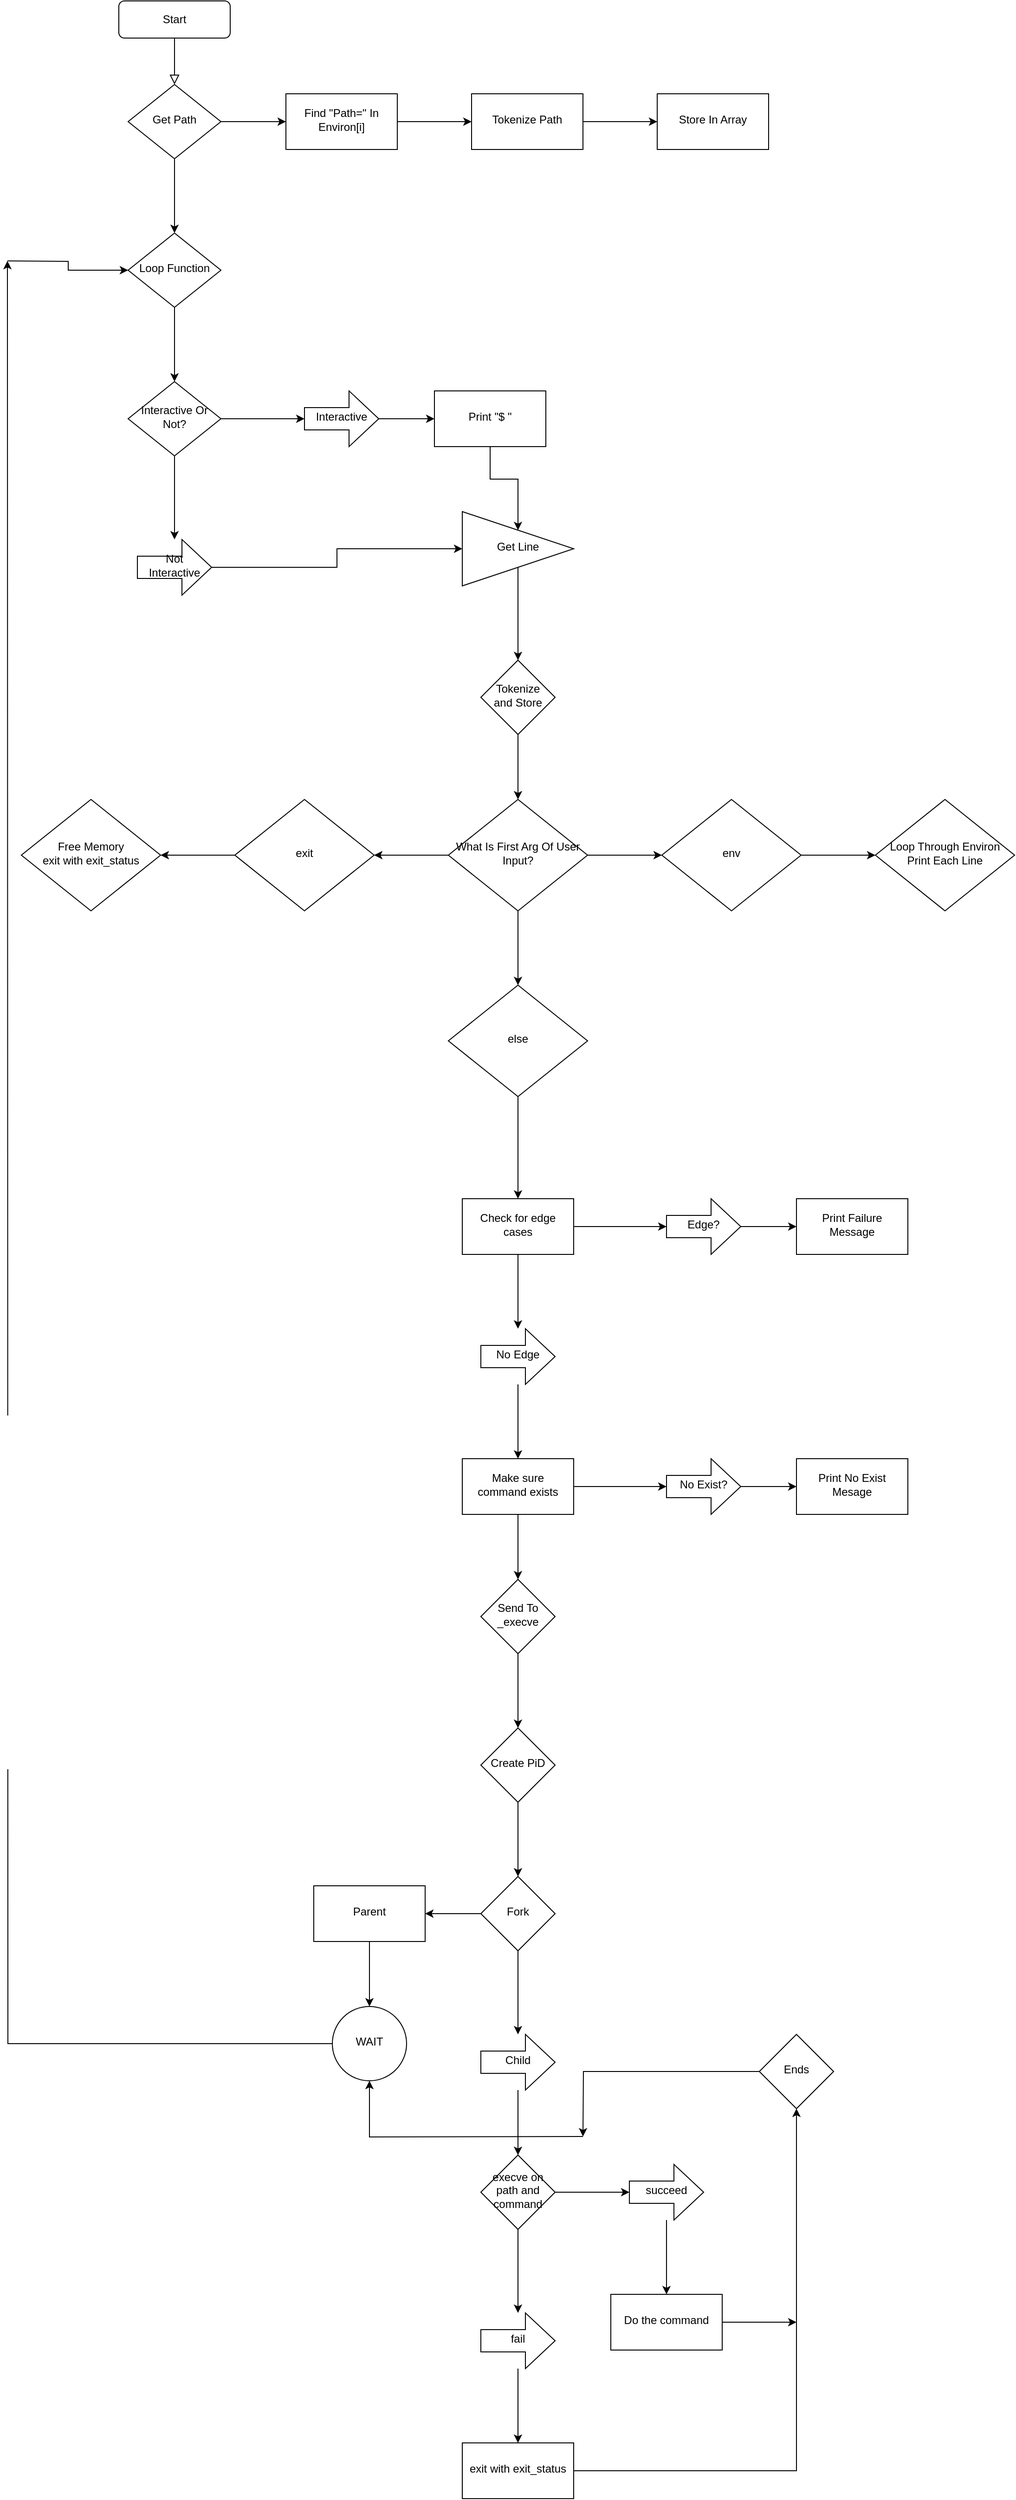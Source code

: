<mxfile version="20.7.4" type="github">
  <diagram id="C5RBs43oDa-KdzZeNtuy" name="Page-1">
    <mxGraphModel dx="1195" dy="692" grid="1" gridSize="10" guides="1" tooltips="1" connect="1" arrows="1" fold="1" page="1" pageScale="1" pageWidth="827" pageHeight="1169" math="0" shadow="0">
      <root>
        <mxCell id="WIyWlLk6GJQsqaUBKTNV-0" />
        <mxCell id="WIyWlLk6GJQsqaUBKTNV-1" parent="WIyWlLk6GJQsqaUBKTNV-0" />
        <mxCell id="WIyWlLk6GJQsqaUBKTNV-2" value="" style="rounded=0;html=1;jettySize=auto;orthogonalLoop=1;fontSize=11;endArrow=block;endFill=0;endSize=8;strokeWidth=1;shadow=0;labelBackgroundColor=none;edgeStyle=orthogonalEdgeStyle;" parent="WIyWlLk6GJQsqaUBKTNV-1" source="WIyWlLk6GJQsqaUBKTNV-3" target="WIyWlLk6GJQsqaUBKTNV-6" edge="1">
          <mxGeometry relative="1" as="geometry" />
        </mxCell>
        <mxCell id="WIyWlLk6GJQsqaUBKTNV-3" value="Start" style="rounded=1;whiteSpace=wrap;html=1;fontSize=12;glass=0;strokeWidth=1;shadow=0;" parent="WIyWlLk6GJQsqaUBKTNV-1" vertex="1">
          <mxGeometry x="160" y="80" width="120" height="40" as="geometry" />
        </mxCell>
        <mxCell id="wFF-H1AZ3Ygg1HiLSA4w-1" value="" style="edgeStyle=orthogonalEdgeStyle;rounded=0;orthogonalLoop=1;jettySize=auto;html=1;" edge="1" parent="WIyWlLk6GJQsqaUBKTNV-1" source="WIyWlLk6GJQsqaUBKTNV-6" target="wFF-H1AZ3Ygg1HiLSA4w-0">
          <mxGeometry relative="1" as="geometry" />
        </mxCell>
        <mxCell id="wFF-H1AZ3Ygg1HiLSA4w-7" value="" style="edgeStyle=orthogonalEdgeStyle;rounded=0;orthogonalLoop=1;jettySize=auto;html=1;" edge="1" parent="WIyWlLk6GJQsqaUBKTNV-1" source="WIyWlLk6GJQsqaUBKTNV-6" target="wFF-H1AZ3Ygg1HiLSA4w-6">
          <mxGeometry relative="1" as="geometry" />
        </mxCell>
        <mxCell id="WIyWlLk6GJQsqaUBKTNV-6" value="Get Path" style="rhombus;whiteSpace=wrap;html=1;shadow=0;fontFamily=Helvetica;fontSize=12;align=center;strokeWidth=1;spacing=6;spacingTop=-4;" parent="WIyWlLk6GJQsqaUBKTNV-1" vertex="1">
          <mxGeometry x="170" y="170" width="100" height="80" as="geometry" />
        </mxCell>
        <mxCell id="wFF-H1AZ3Ygg1HiLSA4w-3" value="" style="edgeStyle=orthogonalEdgeStyle;rounded=0;orthogonalLoop=1;jettySize=auto;html=1;" edge="1" parent="WIyWlLk6GJQsqaUBKTNV-1" source="wFF-H1AZ3Ygg1HiLSA4w-0" target="wFF-H1AZ3Ygg1HiLSA4w-2">
          <mxGeometry relative="1" as="geometry" />
        </mxCell>
        <mxCell id="wFF-H1AZ3Ygg1HiLSA4w-0" value="Find &quot;Path=&quot; In Environ[i]" style="whiteSpace=wrap;html=1;shadow=0;strokeWidth=1;spacing=6;spacingTop=-4;" vertex="1" parent="WIyWlLk6GJQsqaUBKTNV-1">
          <mxGeometry x="340" y="180" width="120" height="60" as="geometry" />
        </mxCell>
        <mxCell id="wFF-H1AZ3Ygg1HiLSA4w-5" value="" style="edgeStyle=orthogonalEdgeStyle;rounded=0;orthogonalLoop=1;jettySize=auto;html=1;" edge="1" parent="WIyWlLk6GJQsqaUBKTNV-1" source="wFF-H1AZ3Ygg1HiLSA4w-2" target="wFF-H1AZ3Ygg1HiLSA4w-4">
          <mxGeometry relative="1" as="geometry" />
        </mxCell>
        <mxCell id="wFF-H1AZ3Ygg1HiLSA4w-2" value="Tokenize Path" style="whiteSpace=wrap;html=1;shadow=0;strokeWidth=1;spacing=6;spacingTop=-4;" vertex="1" parent="WIyWlLk6GJQsqaUBKTNV-1">
          <mxGeometry x="540" y="180" width="120" height="60" as="geometry" />
        </mxCell>
        <mxCell id="wFF-H1AZ3Ygg1HiLSA4w-4" value="Store In Array" style="whiteSpace=wrap;html=1;shadow=0;strokeWidth=1;spacing=6;spacingTop=-4;" vertex="1" parent="WIyWlLk6GJQsqaUBKTNV-1">
          <mxGeometry x="740" y="180" width="120" height="60" as="geometry" />
        </mxCell>
        <mxCell id="wFF-H1AZ3Ygg1HiLSA4w-11" value="" style="edgeStyle=orthogonalEdgeStyle;rounded=0;orthogonalLoop=1;jettySize=auto;html=1;" edge="1" parent="WIyWlLk6GJQsqaUBKTNV-1" source="wFF-H1AZ3Ygg1HiLSA4w-6" target="wFF-H1AZ3Ygg1HiLSA4w-10">
          <mxGeometry relative="1" as="geometry" />
        </mxCell>
        <mxCell id="wFF-H1AZ3Ygg1HiLSA4w-107" style="edgeStyle=orthogonalEdgeStyle;rounded=0;orthogonalLoop=1;jettySize=auto;html=1;entryX=0;entryY=0.5;entryDx=0;entryDy=0;" edge="1" parent="WIyWlLk6GJQsqaUBKTNV-1" target="wFF-H1AZ3Ygg1HiLSA4w-6">
          <mxGeometry relative="1" as="geometry">
            <mxPoint x="110" y="370" as="targetPoint" />
            <mxPoint x="40" y="360" as="sourcePoint" />
          </mxGeometry>
        </mxCell>
        <mxCell id="wFF-H1AZ3Ygg1HiLSA4w-6" value="Loop Function" style="rhombus;whiteSpace=wrap;html=1;shadow=0;fontFamily=Helvetica;fontSize=12;align=center;strokeWidth=1;spacing=6;spacingTop=-4;" vertex="1" parent="WIyWlLk6GJQsqaUBKTNV-1">
          <mxGeometry x="170" y="330" width="100" height="80" as="geometry" />
        </mxCell>
        <mxCell id="wFF-H1AZ3Ygg1HiLSA4w-13" value="" style="edgeStyle=orthogonalEdgeStyle;rounded=0;orthogonalLoop=1;jettySize=auto;html=1;" edge="1" parent="WIyWlLk6GJQsqaUBKTNV-1" source="wFF-H1AZ3Ygg1HiLSA4w-10" target="wFF-H1AZ3Ygg1HiLSA4w-12">
          <mxGeometry relative="1" as="geometry" />
        </mxCell>
        <mxCell id="wFF-H1AZ3Ygg1HiLSA4w-15" value="" style="edgeStyle=orthogonalEdgeStyle;rounded=0;orthogonalLoop=1;jettySize=auto;html=1;" edge="1" parent="WIyWlLk6GJQsqaUBKTNV-1" source="wFF-H1AZ3Ygg1HiLSA4w-10" target="wFF-H1AZ3Ygg1HiLSA4w-14">
          <mxGeometry relative="1" as="geometry" />
        </mxCell>
        <mxCell id="wFF-H1AZ3Ygg1HiLSA4w-10" value="Interactive Or Not?" style="rhombus;whiteSpace=wrap;html=1;shadow=0;fontFamily=Helvetica;fontSize=12;align=center;strokeWidth=1;spacing=6;spacingTop=-4;" vertex="1" parent="WIyWlLk6GJQsqaUBKTNV-1">
          <mxGeometry x="170" y="490" width="100" height="80" as="geometry" />
        </mxCell>
        <mxCell id="wFF-H1AZ3Ygg1HiLSA4w-17" value="" style="edgeStyle=orthogonalEdgeStyle;rounded=0;orthogonalLoop=1;jettySize=auto;html=1;" edge="1" parent="WIyWlLk6GJQsqaUBKTNV-1" source="wFF-H1AZ3Ygg1HiLSA4w-12" target="wFF-H1AZ3Ygg1HiLSA4w-16">
          <mxGeometry relative="1" as="geometry" />
        </mxCell>
        <mxCell id="wFF-H1AZ3Ygg1HiLSA4w-12" value="Interactive" style="shape=singleArrow;whiteSpace=wrap;html=1;arrowWidth=0.4;arrowSize=0.4;shadow=0;strokeWidth=1;spacing=6;spacingTop=-4;" vertex="1" parent="WIyWlLk6GJQsqaUBKTNV-1">
          <mxGeometry x="360" y="500" width="80" height="60" as="geometry" />
        </mxCell>
        <mxCell id="wFF-H1AZ3Ygg1HiLSA4w-20" style="edgeStyle=orthogonalEdgeStyle;rounded=0;orthogonalLoop=1;jettySize=auto;html=1;" edge="1" parent="WIyWlLk6GJQsqaUBKTNV-1" source="wFF-H1AZ3Ygg1HiLSA4w-14" target="wFF-H1AZ3Ygg1HiLSA4w-18">
          <mxGeometry relative="1" as="geometry" />
        </mxCell>
        <mxCell id="wFF-H1AZ3Ygg1HiLSA4w-14" value="Not Interactive" style="shape=singleArrow;whiteSpace=wrap;html=1;arrowWidth=0.4;arrowSize=0.4;shadow=0;strokeWidth=1;spacing=6;spacingTop=-4;" vertex="1" parent="WIyWlLk6GJQsqaUBKTNV-1">
          <mxGeometry x="180" y="660" width="80" height="60" as="geometry" />
        </mxCell>
        <mxCell id="wFF-H1AZ3Ygg1HiLSA4w-19" value="" style="edgeStyle=orthogonalEdgeStyle;rounded=0;orthogonalLoop=1;jettySize=auto;html=1;" edge="1" parent="WIyWlLk6GJQsqaUBKTNV-1" source="wFF-H1AZ3Ygg1HiLSA4w-16" target="wFF-H1AZ3Ygg1HiLSA4w-18">
          <mxGeometry relative="1" as="geometry" />
        </mxCell>
        <mxCell id="wFF-H1AZ3Ygg1HiLSA4w-16" value="Print &quot;$ &quot;" style="whiteSpace=wrap;html=1;shadow=0;strokeWidth=1;spacing=6;spacingTop=-4;" vertex="1" parent="WIyWlLk6GJQsqaUBKTNV-1">
          <mxGeometry x="500" y="500" width="120" height="60" as="geometry" />
        </mxCell>
        <mxCell id="wFF-H1AZ3Ygg1HiLSA4w-22" value="" style="edgeStyle=orthogonalEdgeStyle;rounded=0;orthogonalLoop=1;jettySize=auto;html=1;" edge="1" parent="WIyWlLk6GJQsqaUBKTNV-1" source="wFF-H1AZ3Ygg1HiLSA4w-18" target="wFF-H1AZ3Ygg1HiLSA4w-21">
          <mxGeometry relative="1" as="geometry" />
        </mxCell>
        <mxCell id="wFF-H1AZ3Ygg1HiLSA4w-18" value="Get Line" style="triangle;whiteSpace=wrap;html=1;shadow=0;strokeWidth=1;spacing=6;spacingTop=-4;" vertex="1" parent="WIyWlLk6GJQsqaUBKTNV-1">
          <mxGeometry x="530" y="630" width="120" height="80" as="geometry" />
        </mxCell>
        <mxCell id="wFF-H1AZ3Ygg1HiLSA4w-24" value="" style="edgeStyle=orthogonalEdgeStyle;rounded=0;orthogonalLoop=1;jettySize=auto;html=1;" edge="1" parent="WIyWlLk6GJQsqaUBKTNV-1" source="wFF-H1AZ3Ygg1HiLSA4w-21" target="wFF-H1AZ3Ygg1HiLSA4w-23">
          <mxGeometry relative="1" as="geometry" />
        </mxCell>
        <mxCell id="wFF-H1AZ3Ygg1HiLSA4w-21" value="Tokenize and Store" style="rhombus;whiteSpace=wrap;html=1;shadow=0;strokeWidth=1;spacing=6;spacingTop=-4;" vertex="1" parent="WIyWlLk6GJQsqaUBKTNV-1">
          <mxGeometry x="550" y="790" width="80" height="80" as="geometry" />
        </mxCell>
        <mxCell id="wFF-H1AZ3Ygg1HiLSA4w-26" value="" style="edgeStyle=orthogonalEdgeStyle;rounded=0;orthogonalLoop=1;jettySize=auto;html=1;" edge="1" parent="WIyWlLk6GJQsqaUBKTNV-1" source="wFF-H1AZ3Ygg1HiLSA4w-23" target="wFF-H1AZ3Ygg1HiLSA4w-25">
          <mxGeometry relative="1" as="geometry" />
        </mxCell>
        <mxCell id="wFF-H1AZ3Ygg1HiLSA4w-28" value="" style="edgeStyle=orthogonalEdgeStyle;rounded=0;orthogonalLoop=1;jettySize=auto;html=1;" edge="1" parent="WIyWlLk6GJQsqaUBKTNV-1" source="wFF-H1AZ3Ygg1HiLSA4w-23" target="wFF-H1AZ3Ygg1HiLSA4w-27">
          <mxGeometry relative="1" as="geometry" />
        </mxCell>
        <mxCell id="wFF-H1AZ3Ygg1HiLSA4w-30" value="" style="edgeStyle=orthogonalEdgeStyle;rounded=0;orthogonalLoop=1;jettySize=auto;html=1;" edge="1" parent="WIyWlLk6GJQsqaUBKTNV-1" source="wFF-H1AZ3Ygg1HiLSA4w-23" target="wFF-H1AZ3Ygg1HiLSA4w-29">
          <mxGeometry relative="1" as="geometry" />
        </mxCell>
        <mxCell id="wFF-H1AZ3Ygg1HiLSA4w-23" value="What Is First Arg Of User Input?" style="rhombus;whiteSpace=wrap;html=1;shadow=0;strokeWidth=1;spacing=6;spacingTop=-4;" vertex="1" parent="WIyWlLk6GJQsqaUBKTNV-1">
          <mxGeometry x="515" y="940" width="150" height="120" as="geometry" />
        </mxCell>
        <mxCell id="wFF-H1AZ3Ygg1HiLSA4w-32" value="" style="edgeStyle=orthogonalEdgeStyle;rounded=0;orthogonalLoop=1;jettySize=auto;html=1;" edge="1" parent="WIyWlLk6GJQsqaUBKTNV-1" source="wFF-H1AZ3Ygg1HiLSA4w-25" target="wFF-H1AZ3Ygg1HiLSA4w-31">
          <mxGeometry relative="1" as="geometry" />
        </mxCell>
        <mxCell id="wFF-H1AZ3Ygg1HiLSA4w-25" value="exit" style="rhombus;whiteSpace=wrap;html=1;shadow=0;strokeWidth=1;spacing=6;spacingTop=-4;" vertex="1" parent="WIyWlLk6GJQsqaUBKTNV-1">
          <mxGeometry x="285" y="940" width="150" height="120" as="geometry" />
        </mxCell>
        <mxCell id="wFF-H1AZ3Ygg1HiLSA4w-36" value="" style="edgeStyle=orthogonalEdgeStyle;rounded=0;orthogonalLoop=1;jettySize=auto;html=1;" edge="1" parent="WIyWlLk6GJQsqaUBKTNV-1" source="wFF-H1AZ3Ygg1HiLSA4w-27" target="wFF-H1AZ3Ygg1HiLSA4w-35">
          <mxGeometry relative="1" as="geometry" />
        </mxCell>
        <mxCell id="wFF-H1AZ3Ygg1HiLSA4w-27" value="env" style="rhombus;whiteSpace=wrap;html=1;shadow=0;strokeWidth=1;spacing=6;spacingTop=-4;" vertex="1" parent="WIyWlLk6GJQsqaUBKTNV-1">
          <mxGeometry x="745" y="940" width="150" height="120" as="geometry" />
        </mxCell>
        <mxCell id="wFF-H1AZ3Ygg1HiLSA4w-38" value="" style="edgeStyle=orthogonalEdgeStyle;rounded=0;orthogonalLoop=1;jettySize=auto;html=1;" edge="1" parent="WIyWlLk6GJQsqaUBKTNV-1" source="wFF-H1AZ3Ygg1HiLSA4w-29" target="wFF-H1AZ3Ygg1HiLSA4w-37">
          <mxGeometry relative="1" as="geometry" />
        </mxCell>
        <mxCell id="wFF-H1AZ3Ygg1HiLSA4w-29" value="else" style="rhombus;whiteSpace=wrap;html=1;shadow=0;strokeWidth=1;spacing=6;spacingTop=-4;" vertex="1" parent="WIyWlLk6GJQsqaUBKTNV-1">
          <mxGeometry x="515" y="1140" width="150" height="120" as="geometry" />
        </mxCell>
        <mxCell id="wFF-H1AZ3Ygg1HiLSA4w-31" value="Free Memory&lt;br&gt;exit with exit_status" style="rhombus;whiteSpace=wrap;html=1;shadow=0;strokeWidth=1;spacing=6;spacingTop=-4;" vertex="1" parent="WIyWlLk6GJQsqaUBKTNV-1">
          <mxGeometry x="55" y="940" width="150" height="120" as="geometry" />
        </mxCell>
        <mxCell id="wFF-H1AZ3Ygg1HiLSA4w-35" value="Loop Through Environ&lt;br&gt;Print Each Line" style="rhombus;whiteSpace=wrap;html=1;shadow=0;strokeWidth=1;spacing=6;spacingTop=-4;" vertex="1" parent="WIyWlLk6GJQsqaUBKTNV-1">
          <mxGeometry x="975" y="940" width="150" height="120" as="geometry" />
        </mxCell>
        <mxCell id="wFF-H1AZ3Ygg1HiLSA4w-42" value="" style="edgeStyle=orthogonalEdgeStyle;rounded=0;orthogonalLoop=1;jettySize=auto;html=1;" edge="1" parent="WIyWlLk6GJQsqaUBKTNV-1" source="wFF-H1AZ3Ygg1HiLSA4w-37" target="wFF-H1AZ3Ygg1HiLSA4w-41">
          <mxGeometry relative="1" as="geometry" />
        </mxCell>
        <mxCell id="wFF-H1AZ3Ygg1HiLSA4w-46" value="" style="edgeStyle=orthogonalEdgeStyle;rounded=0;orthogonalLoop=1;jettySize=auto;html=1;" edge="1" parent="WIyWlLk6GJQsqaUBKTNV-1" source="wFF-H1AZ3Ygg1HiLSA4w-37" target="wFF-H1AZ3Ygg1HiLSA4w-45">
          <mxGeometry relative="1" as="geometry" />
        </mxCell>
        <mxCell id="wFF-H1AZ3Ygg1HiLSA4w-37" value="Check for edge cases" style="whiteSpace=wrap;html=1;shadow=0;strokeWidth=1;spacing=6;spacingTop=-4;" vertex="1" parent="WIyWlLk6GJQsqaUBKTNV-1">
          <mxGeometry x="530" y="1370" width="120" height="60" as="geometry" />
        </mxCell>
        <mxCell id="wFF-H1AZ3Ygg1HiLSA4w-44" value="" style="edgeStyle=orthogonalEdgeStyle;rounded=0;orthogonalLoop=1;jettySize=auto;html=1;" edge="1" parent="WIyWlLk6GJQsqaUBKTNV-1" source="wFF-H1AZ3Ygg1HiLSA4w-41" target="wFF-H1AZ3Ygg1HiLSA4w-43">
          <mxGeometry relative="1" as="geometry" />
        </mxCell>
        <mxCell id="wFF-H1AZ3Ygg1HiLSA4w-41" value="Edge?" style="shape=singleArrow;whiteSpace=wrap;html=1;arrowWidth=0.4;arrowSize=0.4;shadow=0;strokeWidth=1;spacing=6;spacingTop=-4;" vertex="1" parent="WIyWlLk6GJQsqaUBKTNV-1">
          <mxGeometry x="750" y="1370" width="80" height="60" as="geometry" />
        </mxCell>
        <mxCell id="wFF-H1AZ3Ygg1HiLSA4w-43" value="Print Failure Message" style="whiteSpace=wrap;html=1;shadow=0;strokeWidth=1;spacing=6;spacingTop=-4;" vertex="1" parent="WIyWlLk6GJQsqaUBKTNV-1">
          <mxGeometry x="890" y="1370" width="120" height="60" as="geometry" />
        </mxCell>
        <mxCell id="wFF-H1AZ3Ygg1HiLSA4w-48" value="" style="edgeStyle=orthogonalEdgeStyle;rounded=0;orthogonalLoop=1;jettySize=auto;html=1;" edge="1" parent="WIyWlLk6GJQsqaUBKTNV-1" source="wFF-H1AZ3Ygg1HiLSA4w-45" target="wFF-H1AZ3Ygg1HiLSA4w-47">
          <mxGeometry relative="1" as="geometry" />
        </mxCell>
        <mxCell id="wFF-H1AZ3Ygg1HiLSA4w-45" value="No Edge" style="shape=singleArrow;whiteSpace=wrap;html=1;arrowWidth=0.4;arrowSize=0.4;shadow=0;strokeWidth=1;spacing=6;spacingTop=-4;" vertex="1" parent="WIyWlLk6GJQsqaUBKTNV-1">
          <mxGeometry x="550" y="1510" width="80" height="60" as="geometry" />
        </mxCell>
        <mxCell id="wFF-H1AZ3Ygg1HiLSA4w-51" value="" style="edgeStyle=orthogonalEdgeStyle;rounded=0;orthogonalLoop=1;jettySize=auto;html=1;" edge="1" parent="WIyWlLk6GJQsqaUBKTNV-1" source="wFF-H1AZ3Ygg1HiLSA4w-47" target="wFF-H1AZ3Ygg1HiLSA4w-50">
          <mxGeometry relative="1" as="geometry" />
        </mxCell>
        <mxCell id="wFF-H1AZ3Ygg1HiLSA4w-57" value="" style="edgeStyle=orthogonalEdgeStyle;rounded=0;orthogonalLoop=1;jettySize=auto;html=1;" edge="1" parent="WIyWlLk6GJQsqaUBKTNV-1" source="wFF-H1AZ3Ygg1HiLSA4w-47" target="wFF-H1AZ3Ygg1HiLSA4w-56">
          <mxGeometry relative="1" as="geometry" />
        </mxCell>
        <mxCell id="wFF-H1AZ3Ygg1HiLSA4w-47" value="Make sure command exists" style="whiteSpace=wrap;html=1;shadow=0;strokeWidth=1;spacing=6;spacingTop=-4;" vertex="1" parent="WIyWlLk6GJQsqaUBKTNV-1">
          <mxGeometry x="530" y="1650" width="120" height="60" as="geometry" />
        </mxCell>
        <mxCell id="wFF-H1AZ3Ygg1HiLSA4w-55" value="" style="edgeStyle=orthogonalEdgeStyle;rounded=0;orthogonalLoop=1;jettySize=auto;html=1;" edge="1" parent="WIyWlLk6GJQsqaUBKTNV-1" source="wFF-H1AZ3Ygg1HiLSA4w-50" target="wFF-H1AZ3Ygg1HiLSA4w-54">
          <mxGeometry relative="1" as="geometry" />
        </mxCell>
        <mxCell id="wFF-H1AZ3Ygg1HiLSA4w-50" value="No Exist?" style="shape=singleArrow;whiteSpace=wrap;html=1;arrowWidth=0.4;arrowSize=0.4;shadow=0;strokeWidth=1;spacing=6;spacingTop=-4;" vertex="1" parent="WIyWlLk6GJQsqaUBKTNV-1">
          <mxGeometry x="750" y="1650" width="80" height="60" as="geometry" />
        </mxCell>
        <mxCell id="wFF-H1AZ3Ygg1HiLSA4w-54" value="Print No Exist&lt;br&gt;Mesage" style="whiteSpace=wrap;html=1;shadow=0;strokeWidth=1;spacing=6;spacingTop=-4;" vertex="1" parent="WIyWlLk6GJQsqaUBKTNV-1">
          <mxGeometry x="890" y="1650" width="120" height="60" as="geometry" />
        </mxCell>
        <mxCell id="wFF-H1AZ3Ygg1HiLSA4w-60" value="" style="edgeStyle=orthogonalEdgeStyle;rounded=0;orthogonalLoop=1;jettySize=auto;html=1;" edge="1" parent="WIyWlLk6GJQsqaUBKTNV-1" source="wFF-H1AZ3Ygg1HiLSA4w-56" target="wFF-H1AZ3Ygg1HiLSA4w-59">
          <mxGeometry relative="1" as="geometry" />
        </mxCell>
        <mxCell id="wFF-H1AZ3Ygg1HiLSA4w-56" value="Send To&lt;br&gt;_execve" style="rhombus;whiteSpace=wrap;html=1;shadow=0;strokeWidth=1;spacing=6;spacingTop=-4;" vertex="1" parent="WIyWlLk6GJQsqaUBKTNV-1">
          <mxGeometry x="550" y="1780" width="80" height="80" as="geometry" />
        </mxCell>
        <mxCell id="wFF-H1AZ3Ygg1HiLSA4w-62" value="" style="edgeStyle=orthogonalEdgeStyle;rounded=0;orthogonalLoop=1;jettySize=auto;html=1;" edge="1" parent="WIyWlLk6GJQsqaUBKTNV-1" source="wFF-H1AZ3Ygg1HiLSA4w-59" target="wFF-H1AZ3Ygg1HiLSA4w-61">
          <mxGeometry relative="1" as="geometry" />
        </mxCell>
        <mxCell id="wFF-H1AZ3Ygg1HiLSA4w-59" value="Create PiD" style="rhombus;whiteSpace=wrap;html=1;shadow=0;strokeWidth=1;spacing=6;spacingTop=-4;" vertex="1" parent="WIyWlLk6GJQsqaUBKTNV-1">
          <mxGeometry x="550" y="1940" width="80" height="80" as="geometry" />
        </mxCell>
        <mxCell id="wFF-H1AZ3Ygg1HiLSA4w-72" value="" style="edgeStyle=orthogonalEdgeStyle;rounded=0;orthogonalLoop=1;jettySize=auto;html=1;" edge="1" parent="WIyWlLk6GJQsqaUBKTNV-1" source="wFF-H1AZ3Ygg1HiLSA4w-61" target="wFF-H1AZ3Ygg1HiLSA4w-71">
          <mxGeometry relative="1" as="geometry" />
        </mxCell>
        <mxCell id="wFF-H1AZ3Ygg1HiLSA4w-101" value="" style="edgeStyle=orthogonalEdgeStyle;rounded=0;orthogonalLoop=1;jettySize=auto;html=1;" edge="1" parent="WIyWlLk6GJQsqaUBKTNV-1" source="wFF-H1AZ3Ygg1HiLSA4w-61" target="wFF-H1AZ3Ygg1HiLSA4w-100">
          <mxGeometry relative="1" as="geometry" />
        </mxCell>
        <mxCell id="wFF-H1AZ3Ygg1HiLSA4w-61" value="Fork" style="rhombus;whiteSpace=wrap;html=1;shadow=0;strokeWidth=1;spacing=6;spacingTop=-4;" vertex="1" parent="WIyWlLk6GJQsqaUBKTNV-1">
          <mxGeometry x="550" y="2100" width="80" height="80" as="geometry" />
        </mxCell>
        <mxCell id="wFF-H1AZ3Ygg1HiLSA4w-76" value="" style="edgeStyle=orthogonalEdgeStyle;rounded=0;orthogonalLoop=1;jettySize=auto;html=1;" edge="1" parent="WIyWlLk6GJQsqaUBKTNV-1" source="wFF-H1AZ3Ygg1HiLSA4w-71" target="wFF-H1AZ3Ygg1HiLSA4w-75">
          <mxGeometry relative="1" as="geometry" />
        </mxCell>
        <mxCell id="wFF-H1AZ3Ygg1HiLSA4w-71" value="Child" style="shape=singleArrow;whiteSpace=wrap;html=1;arrowWidth=0.4;arrowSize=0.4;shadow=0;strokeWidth=1;spacing=6;spacingTop=-4;" vertex="1" parent="WIyWlLk6GJQsqaUBKTNV-1">
          <mxGeometry x="550" y="2270" width="80" height="60" as="geometry" />
        </mxCell>
        <mxCell id="wFF-H1AZ3Ygg1HiLSA4w-104" style="edgeStyle=orthogonalEdgeStyle;rounded=0;orthogonalLoop=1;jettySize=auto;html=1;" edge="1" parent="WIyWlLk6GJQsqaUBKTNV-1" source="wFF-H1AZ3Ygg1HiLSA4w-73">
          <mxGeometry relative="1" as="geometry">
            <mxPoint x="660" y="2380" as="targetPoint" />
          </mxGeometry>
        </mxCell>
        <mxCell id="wFF-H1AZ3Ygg1HiLSA4w-105" style="edgeStyle=orthogonalEdgeStyle;rounded=0;orthogonalLoop=1;jettySize=auto;html=1;entryX=0.5;entryY=1;entryDx=0;entryDy=0;" edge="1" parent="WIyWlLk6GJQsqaUBKTNV-1" target="wFF-H1AZ3Ygg1HiLSA4w-102">
          <mxGeometry relative="1" as="geometry">
            <mxPoint x="900" y="2190" as="targetPoint" />
            <mxPoint x="660" y="2380" as="sourcePoint" />
          </mxGeometry>
        </mxCell>
        <mxCell id="wFF-H1AZ3Ygg1HiLSA4w-73" value="Ends" style="rhombus;whiteSpace=wrap;html=1;shadow=0;strokeWidth=1;spacing=6;spacingTop=-4;" vertex="1" parent="WIyWlLk6GJQsqaUBKTNV-1">
          <mxGeometry x="850" y="2270" width="80" height="80" as="geometry" />
        </mxCell>
        <mxCell id="wFF-H1AZ3Ygg1HiLSA4w-80" value="" style="edgeStyle=orthogonalEdgeStyle;rounded=0;orthogonalLoop=1;jettySize=auto;html=1;" edge="1" parent="WIyWlLk6GJQsqaUBKTNV-1" source="wFF-H1AZ3Ygg1HiLSA4w-75" target="wFF-H1AZ3Ygg1HiLSA4w-79">
          <mxGeometry relative="1" as="geometry" />
        </mxCell>
        <mxCell id="wFF-H1AZ3Ygg1HiLSA4w-82" value="" style="edgeStyle=orthogonalEdgeStyle;rounded=0;orthogonalLoop=1;jettySize=auto;html=1;" edge="1" parent="WIyWlLk6GJQsqaUBKTNV-1" source="wFF-H1AZ3Ygg1HiLSA4w-75" target="wFF-H1AZ3Ygg1HiLSA4w-81">
          <mxGeometry relative="1" as="geometry" />
        </mxCell>
        <mxCell id="wFF-H1AZ3Ygg1HiLSA4w-75" value="execve on path and command" style="rhombus;whiteSpace=wrap;html=1;shadow=0;strokeWidth=1;spacing=6;spacingTop=-4;" vertex="1" parent="WIyWlLk6GJQsqaUBKTNV-1">
          <mxGeometry x="550" y="2400" width="80" height="80" as="geometry" />
        </mxCell>
        <mxCell id="wFF-H1AZ3Ygg1HiLSA4w-89" value="" style="edgeStyle=orthogonalEdgeStyle;rounded=0;orthogonalLoop=1;jettySize=auto;html=1;" edge="1" parent="WIyWlLk6GJQsqaUBKTNV-1" source="wFF-H1AZ3Ygg1HiLSA4w-79" target="wFF-H1AZ3Ygg1HiLSA4w-88">
          <mxGeometry relative="1" as="geometry" />
        </mxCell>
        <mxCell id="wFF-H1AZ3Ygg1HiLSA4w-79" value="succeed" style="shape=singleArrow;whiteSpace=wrap;html=1;arrowWidth=0.4;arrowSize=0.4;shadow=0;strokeWidth=1;spacing=6;spacingTop=-4;" vertex="1" parent="WIyWlLk6GJQsqaUBKTNV-1">
          <mxGeometry x="710" y="2410" width="80" height="60" as="geometry" />
        </mxCell>
        <mxCell id="wFF-H1AZ3Ygg1HiLSA4w-87" value="" style="edgeStyle=orthogonalEdgeStyle;rounded=0;orthogonalLoop=1;jettySize=auto;html=1;" edge="1" parent="WIyWlLk6GJQsqaUBKTNV-1" source="wFF-H1AZ3Ygg1HiLSA4w-81" target="wFF-H1AZ3Ygg1HiLSA4w-86">
          <mxGeometry relative="1" as="geometry" />
        </mxCell>
        <mxCell id="wFF-H1AZ3Ygg1HiLSA4w-81" value="fail" style="shape=singleArrow;whiteSpace=wrap;html=1;arrowWidth=0.4;arrowSize=0.4;shadow=0;strokeWidth=1;spacing=6;spacingTop=-4;" vertex="1" parent="WIyWlLk6GJQsqaUBKTNV-1">
          <mxGeometry x="550" y="2570" width="80" height="60" as="geometry" />
        </mxCell>
        <mxCell id="wFF-H1AZ3Ygg1HiLSA4w-96" value="" style="edgeStyle=orthogonalEdgeStyle;rounded=0;orthogonalLoop=1;jettySize=auto;html=1;entryX=0.5;entryY=1;entryDx=0;entryDy=0;" edge="1" parent="WIyWlLk6GJQsqaUBKTNV-1" source="wFF-H1AZ3Ygg1HiLSA4w-86" target="wFF-H1AZ3Ygg1HiLSA4w-73">
          <mxGeometry relative="1" as="geometry">
            <mxPoint x="930" y="2740" as="targetPoint" />
          </mxGeometry>
        </mxCell>
        <mxCell id="wFF-H1AZ3Ygg1HiLSA4w-86" value="exit with exit_status" style="whiteSpace=wrap;html=1;shadow=0;strokeWidth=1;spacing=6;spacingTop=-4;" vertex="1" parent="WIyWlLk6GJQsqaUBKTNV-1">
          <mxGeometry x="530" y="2710" width="120" height="60" as="geometry" />
        </mxCell>
        <mxCell id="wFF-H1AZ3Ygg1HiLSA4w-91" style="edgeStyle=orthogonalEdgeStyle;rounded=0;orthogonalLoop=1;jettySize=auto;html=1;" edge="1" parent="WIyWlLk6GJQsqaUBKTNV-1" source="wFF-H1AZ3Ygg1HiLSA4w-88">
          <mxGeometry relative="1" as="geometry">
            <mxPoint x="890" y="2580" as="targetPoint" />
          </mxGeometry>
        </mxCell>
        <mxCell id="wFF-H1AZ3Ygg1HiLSA4w-88" value="Do the command" style="whiteSpace=wrap;html=1;shadow=0;strokeWidth=1;spacing=6;spacingTop=-4;" vertex="1" parent="WIyWlLk6GJQsqaUBKTNV-1">
          <mxGeometry x="690" y="2550" width="120" height="60" as="geometry" />
        </mxCell>
        <mxCell id="wFF-H1AZ3Ygg1HiLSA4w-103" value="" style="edgeStyle=orthogonalEdgeStyle;rounded=0;orthogonalLoop=1;jettySize=auto;html=1;" edge="1" parent="WIyWlLk6GJQsqaUBKTNV-1" source="wFF-H1AZ3Ygg1HiLSA4w-100" target="wFF-H1AZ3Ygg1HiLSA4w-102">
          <mxGeometry relative="1" as="geometry" />
        </mxCell>
        <mxCell id="wFF-H1AZ3Ygg1HiLSA4w-100" value="Parent" style="whiteSpace=wrap;html=1;shadow=0;strokeWidth=1;spacing=6;spacingTop=-4;" vertex="1" parent="WIyWlLk6GJQsqaUBKTNV-1">
          <mxGeometry x="370" y="2110" width="120" height="60" as="geometry" />
        </mxCell>
        <mxCell id="wFF-H1AZ3Ygg1HiLSA4w-106" style="edgeStyle=orthogonalEdgeStyle;rounded=0;orthogonalLoop=1;jettySize=auto;html=1;" edge="1" parent="WIyWlLk6GJQsqaUBKTNV-1" source="wFF-H1AZ3Ygg1HiLSA4w-102">
          <mxGeometry relative="1" as="geometry">
            <mxPoint x="40" y="360" as="targetPoint" />
          </mxGeometry>
        </mxCell>
        <mxCell id="wFF-H1AZ3Ygg1HiLSA4w-102" value="WAIT" style="ellipse;whiteSpace=wrap;html=1;shadow=0;strokeWidth=1;spacing=6;spacingTop=-4;" vertex="1" parent="WIyWlLk6GJQsqaUBKTNV-1">
          <mxGeometry x="390" y="2240" width="80" height="80" as="geometry" />
        </mxCell>
      </root>
    </mxGraphModel>
  </diagram>
</mxfile>
